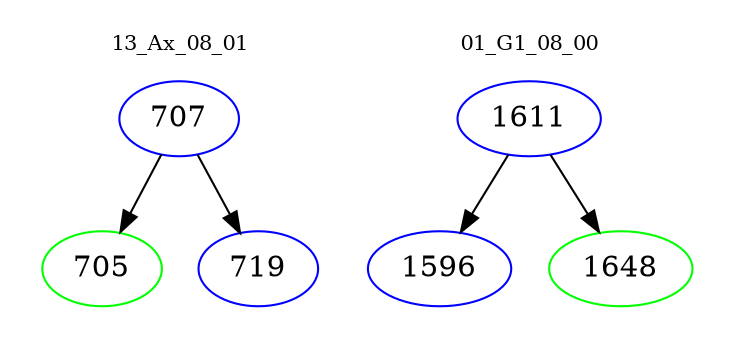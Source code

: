 digraph{
subgraph cluster_0 {
color = white
label = "13_Ax_08_01";
fontsize=10;
T0_707 [label="707", color="blue"]
T0_707 -> T0_705 [color="black"]
T0_705 [label="705", color="green"]
T0_707 -> T0_719 [color="black"]
T0_719 [label="719", color="blue"]
}
subgraph cluster_1 {
color = white
label = "01_G1_08_00";
fontsize=10;
T1_1611 [label="1611", color="blue"]
T1_1611 -> T1_1596 [color="black"]
T1_1596 [label="1596", color="blue"]
T1_1611 -> T1_1648 [color="black"]
T1_1648 [label="1648", color="green"]
}
}
